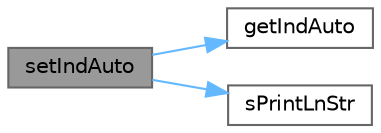 digraph "setIndAuto"
{
 // LATEX_PDF_SIZE
  bgcolor="transparent";
  edge [fontname=Helvetica,fontsize=10,labelfontname=Helvetica,labelfontsize=10];
  node [fontname=Helvetica,fontsize=10,shape=box,height=0.2,width=0.4];
  rankdir="LR";
  Node1 [id="Node000001",label="setIndAuto",height=0.2,width=0.4,color="gray40", fillcolor="grey60", style="filled", fontcolor="black",tooltip="Liga/desliga o indicador luminoso da resistencia."];
  Node1 -> Node2 [id="edge1_Node000001_Node000002",color="steelblue1",style="solid",tooltip=" "];
  Node2 [id="Node000002",label="getIndAuto",height=0.2,width=0.4,color="grey40", fillcolor="white", style="filled",URL="$_o_s___g_p_i_o_8cpp.html#abbca1cc0d29f545e9a39778288a12071",tooltip="Get the Ind Max object."];
  Node1 -> Node3 [id="edge2_Node000001_Node000003",color="steelblue1",style="solid",tooltip=" "];
  Node3 [id="Node000003",label="sPrintLnStr",height=0.2,width=0.4,color="grey40", fillcolor="white", style="filled",URL="$_m_d___serial_8cpp.html#aaaf82364eff15ff055f45914b62051ab",tooltip="Print number."];
}
